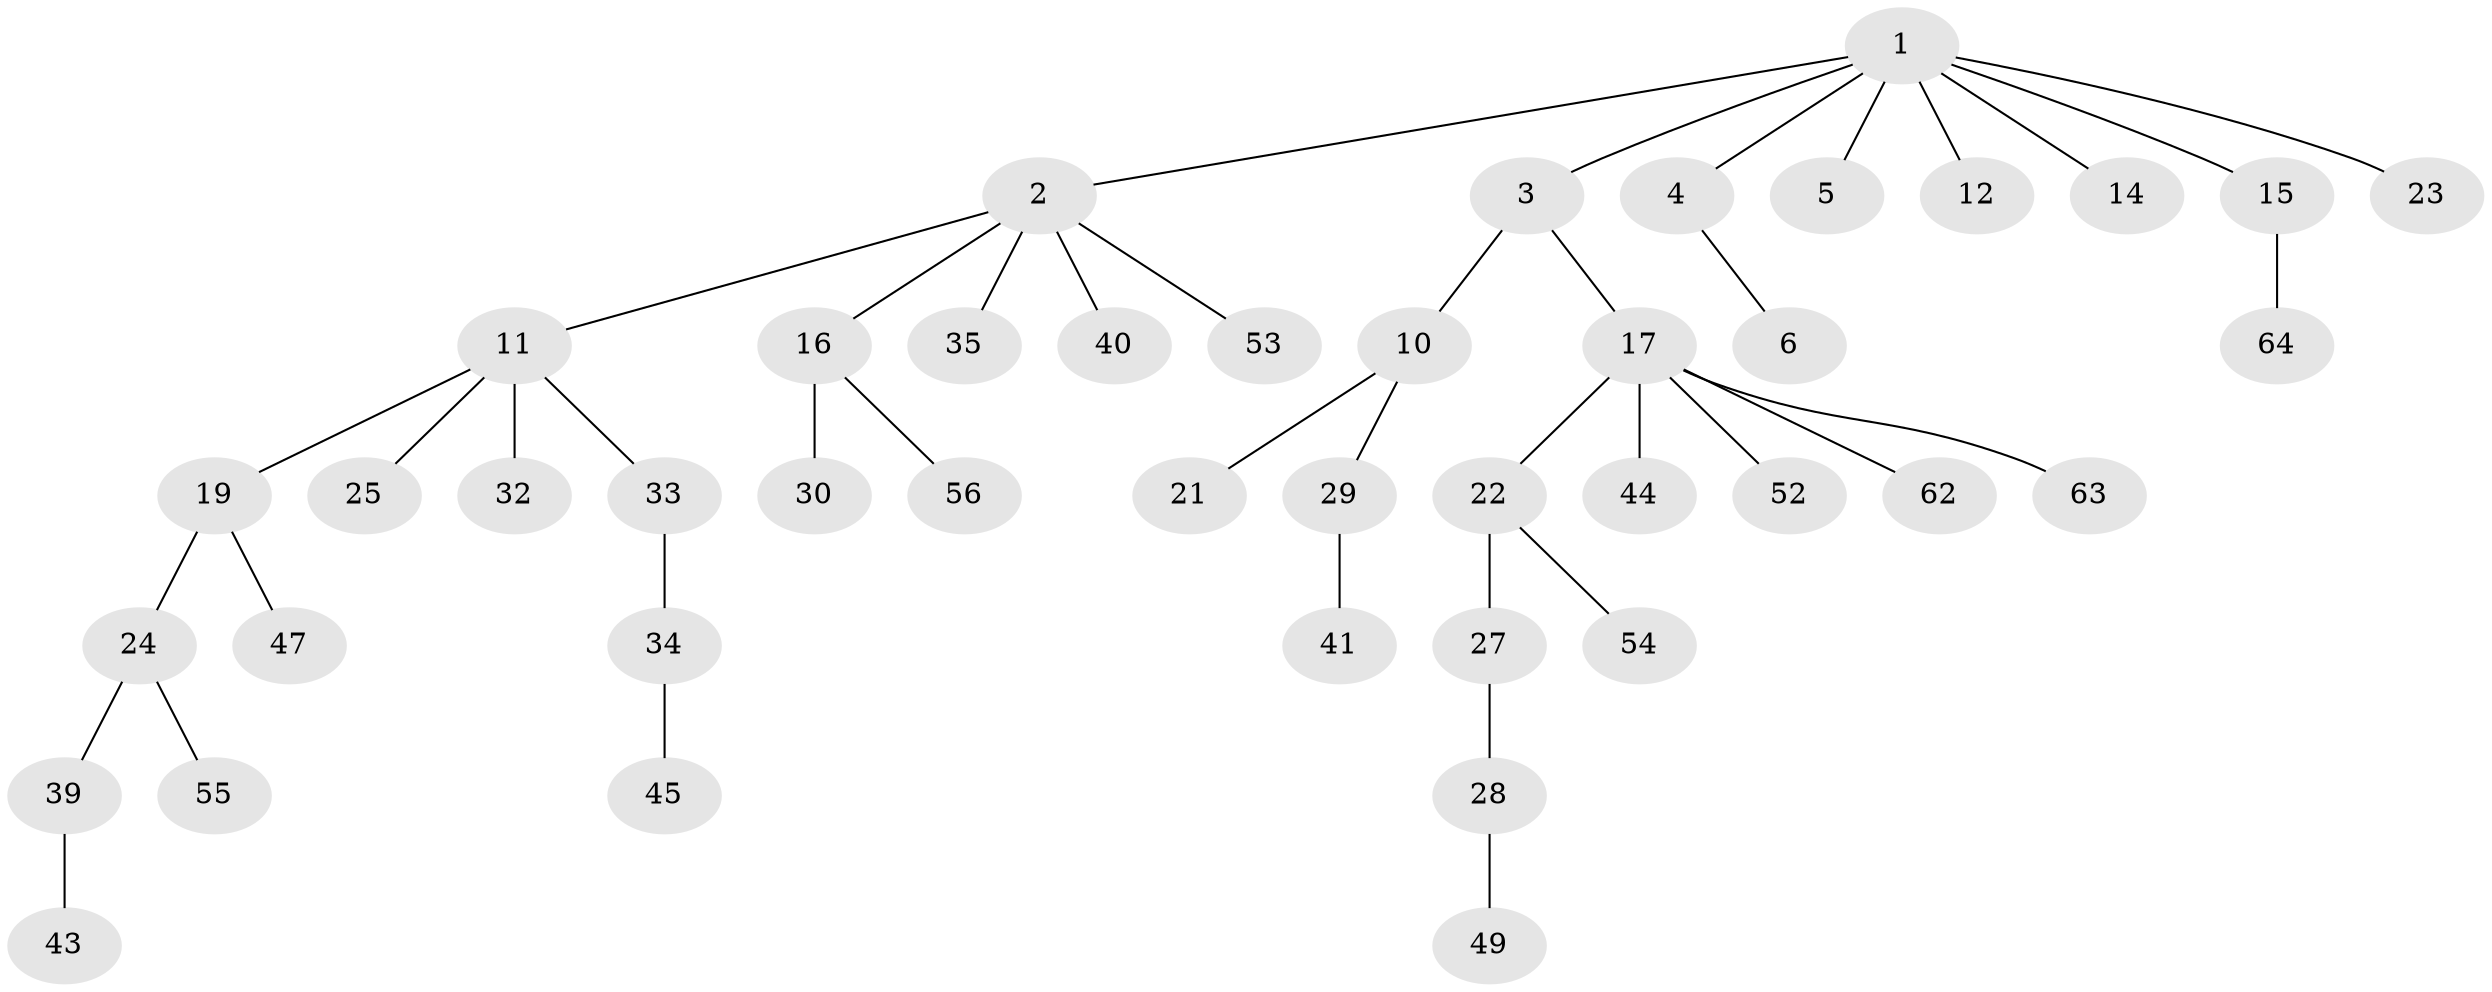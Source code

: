 // original degree distribution, {9: 0.015384615384615385, 4: 0.046153846153846156, 3: 0.16923076923076924, 2: 0.24615384615384617, 1: 0.49230769230769234, 5: 0.03076923076923077}
// Generated by graph-tools (version 1.1) at 2025/42/03/06/25 10:42:03]
// undirected, 43 vertices, 42 edges
graph export_dot {
graph [start="1"]
  node [color=gray90,style=filled];
  1 [super="+8"];
  2 [super="+9"];
  3 [super="+7"];
  4;
  5;
  6;
  10 [super="+20"];
  11 [super="+13"];
  12 [super="+51"];
  14;
  15 [super="+50"];
  16 [super="+18"];
  17 [super="+26"];
  19 [super="+42"];
  21;
  22 [super="+37"];
  23 [super="+38"];
  24 [super="+31"];
  25;
  27 [super="+36"];
  28 [super="+46"];
  29;
  30;
  32;
  33 [super="+48"];
  34 [super="+61"];
  35;
  39 [super="+58"];
  40 [super="+60"];
  41;
  43;
  44;
  45;
  47 [super="+59"];
  49 [super="+65"];
  52;
  53;
  54;
  55 [super="+57"];
  56;
  62;
  63;
  64;
  1 -- 2;
  1 -- 3;
  1 -- 4;
  1 -- 5;
  1 -- 12;
  1 -- 14;
  1 -- 15;
  1 -- 23;
  2 -- 11;
  2 -- 40;
  2 -- 16;
  2 -- 35;
  2 -- 53;
  3 -- 10;
  3 -- 17;
  4 -- 6;
  10 -- 21;
  10 -- 29;
  11 -- 19;
  11 -- 32;
  11 -- 33;
  11 -- 25;
  15 -- 64;
  16 -- 56;
  16 -- 30;
  17 -- 22;
  17 -- 62;
  17 -- 63;
  17 -- 44;
  17 -- 52;
  19 -- 24;
  19 -- 47;
  22 -- 27;
  22 -- 54;
  24 -- 39;
  24 -- 55;
  27 -- 28;
  28 -- 49;
  29 -- 41;
  33 -- 34;
  34 -- 45;
  39 -- 43;
}
